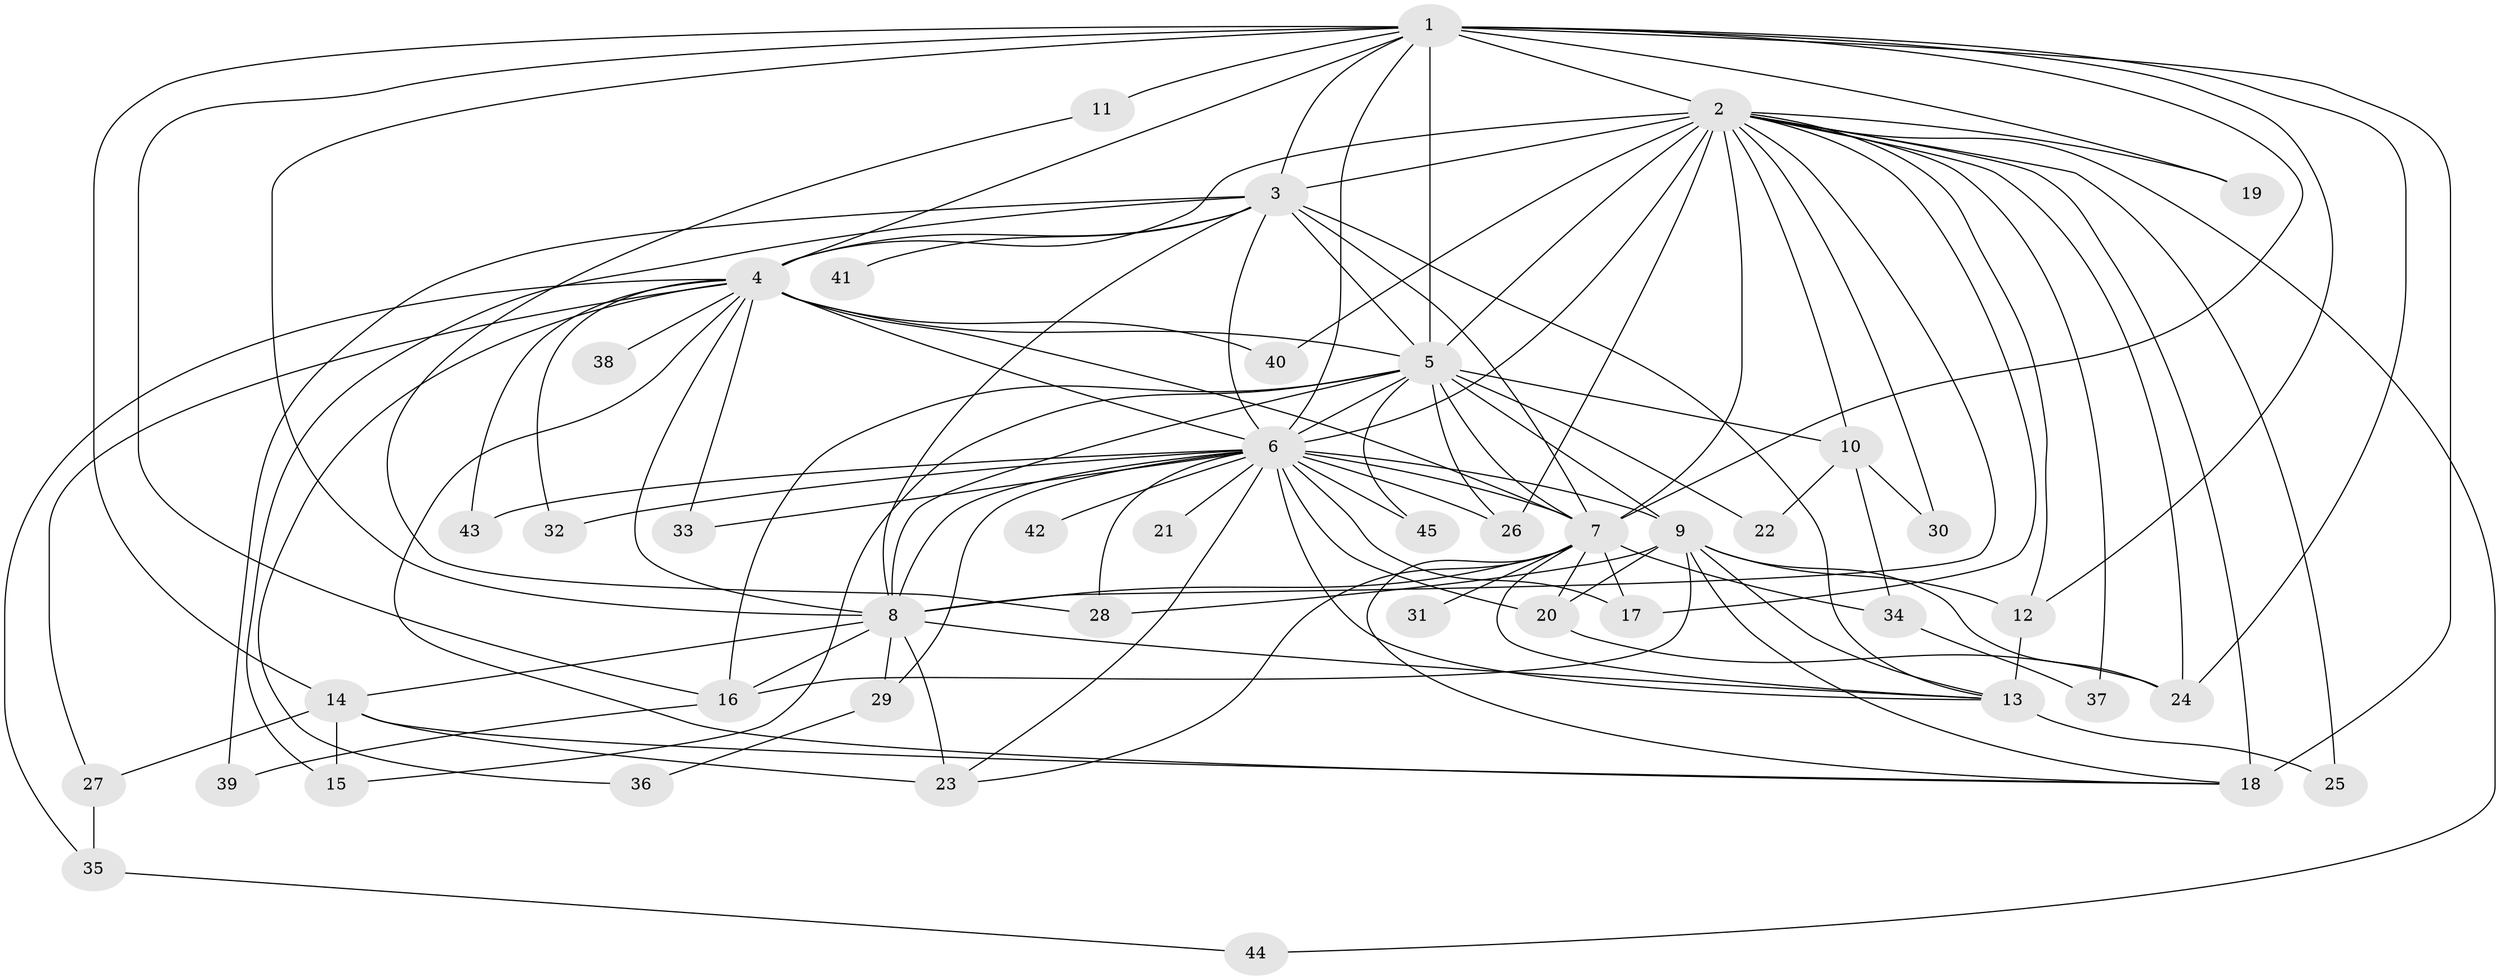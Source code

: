 // original degree distribution, {22: 0.011111111111111112, 16: 0.011111111111111112, 15: 0.011111111111111112, 20: 0.022222222222222223, 18: 0.022222222222222223, 29: 0.011111111111111112, 19: 0.011111111111111112, 21: 0.011111111111111112, 9: 0.011111111111111112, 5: 0.011111111111111112, 3: 0.2222222222222222, 2: 0.5777777777777777, 12: 0.011111111111111112, 4: 0.044444444444444446, 6: 0.011111111111111112}
// Generated by graph-tools (version 1.1) at 2025/35/03/09/25 02:35:11]
// undirected, 45 vertices, 116 edges
graph export_dot {
graph [start="1"]
  node [color=gray90,style=filled];
  1;
  2;
  3;
  4;
  5;
  6;
  7;
  8;
  9;
  10;
  11;
  12;
  13;
  14;
  15;
  16;
  17;
  18;
  19;
  20;
  21;
  22;
  23;
  24;
  25;
  26;
  27;
  28;
  29;
  30;
  31;
  32;
  33;
  34;
  35;
  36;
  37;
  38;
  39;
  40;
  41;
  42;
  43;
  44;
  45;
  1 -- 2 [weight=4.0];
  1 -- 3 [weight=3.0];
  1 -- 4 [weight=2.0];
  1 -- 5 [weight=3.0];
  1 -- 6 [weight=3.0];
  1 -- 7 [weight=2.0];
  1 -- 8 [weight=3.0];
  1 -- 11 [weight=3.0];
  1 -- 12 [weight=2.0];
  1 -- 14 [weight=2.0];
  1 -- 16 [weight=1.0];
  1 -- 18 [weight=5.0];
  1 -- 19 [weight=2.0];
  1 -- 24 [weight=1.0];
  2 -- 3 [weight=2.0];
  2 -- 4 [weight=3.0];
  2 -- 5 [weight=3.0];
  2 -- 6 [weight=2.0];
  2 -- 7 [weight=3.0];
  2 -- 8 [weight=3.0];
  2 -- 10 [weight=1.0];
  2 -- 12 [weight=1.0];
  2 -- 17 [weight=1.0];
  2 -- 18 [weight=1.0];
  2 -- 19 [weight=1.0];
  2 -- 24 [weight=1.0];
  2 -- 25 [weight=1.0];
  2 -- 26 [weight=1.0];
  2 -- 30 [weight=1.0];
  2 -- 37 [weight=1.0];
  2 -- 40 [weight=1.0];
  2 -- 44 [weight=1.0];
  3 -- 4 [weight=1.0];
  3 -- 5 [weight=2.0];
  3 -- 6 [weight=1.0];
  3 -- 7 [weight=1.0];
  3 -- 8 [weight=1.0];
  3 -- 13 [weight=1.0];
  3 -- 15 [weight=1.0];
  3 -- 39 [weight=1.0];
  3 -- 41 [weight=1.0];
  4 -- 5 [weight=1.0];
  4 -- 6 [weight=1.0];
  4 -- 7 [weight=1.0];
  4 -- 8 [weight=1.0];
  4 -- 18 [weight=1.0];
  4 -- 27 [weight=1.0];
  4 -- 32 [weight=1.0];
  4 -- 33 [weight=1.0];
  4 -- 35 [weight=1.0];
  4 -- 36 [weight=1.0];
  4 -- 38 [weight=1.0];
  4 -- 40 [weight=1.0];
  4 -- 43 [weight=1.0];
  5 -- 6 [weight=1.0];
  5 -- 7 [weight=1.0];
  5 -- 8 [weight=1.0];
  5 -- 9 [weight=1.0];
  5 -- 10 [weight=1.0];
  5 -- 15 [weight=1.0];
  5 -- 16 [weight=1.0];
  5 -- 22 [weight=1.0];
  5 -- 26 [weight=1.0];
  5 -- 45 [weight=1.0];
  6 -- 7 [weight=1.0];
  6 -- 8 [weight=1.0];
  6 -- 9 [weight=1.0];
  6 -- 13 [weight=2.0];
  6 -- 17 [weight=1.0];
  6 -- 20 [weight=1.0];
  6 -- 21 [weight=1.0];
  6 -- 23 [weight=1.0];
  6 -- 26 [weight=1.0];
  6 -- 28 [weight=1.0];
  6 -- 29 [weight=2.0];
  6 -- 32 [weight=1.0];
  6 -- 33 [weight=1.0];
  6 -- 42 [weight=1.0];
  6 -- 43 [weight=1.0];
  6 -- 45 [weight=1.0];
  7 -- 8 [weight=1.0];
  7 -- 13 [weight=3.0];
  7 -- 17 [weight=1.0];
  7 -- 18 [weight=1.0];
  7 -- 20 [weight=1.0];
  7 -- 23 [weight=2.0];
  7 -- 31 [weight=1.0];
  7 -- 34 [weight=1.0];
  8 -- 13 [weight=1.0];
  8 -- 14 [weight=1.0];
  8 -- 16 [weight=2.0];
  8 -- 23 [weight=4.0];
  8 -- 29 [weight=1.0];
  9 -- 12 [weight=2.0];
  9 -- 13 [weight=1.0];
  9 -- 16 [weight=1.0];
  9 -- 18 [weight=1.0];
  9 -- 20 [weight=1.0];
  9 -- 24 [weight=1.0];
  9 -- 28 [weight=1.0];
  10 -- 22 [weight=1.0];
  10 -- 30 [weight=1.0];
  10 -- 34 [weight=1.0];
  11 -- 28 [weight=1.0];
  12 -- 13 [weight=8.0];
  13 -- 25 [weight=1.0];
  14 -- 15 [weight=1.0];
  14 -- 18 [weight=1.0];
  14 -- 23 [weight=1.0];
  14 -- 27 [weight=1.0];
  16 -- 39 [weight=1.0];
  20 -- 24 [weight=1.0];
  27 -- 35 [weight=1.0];
  29 -- 36 [weight=1.0];
  34 -- 37 [weight=1.0];
  35 -- 44 [weight=1.0];
}

